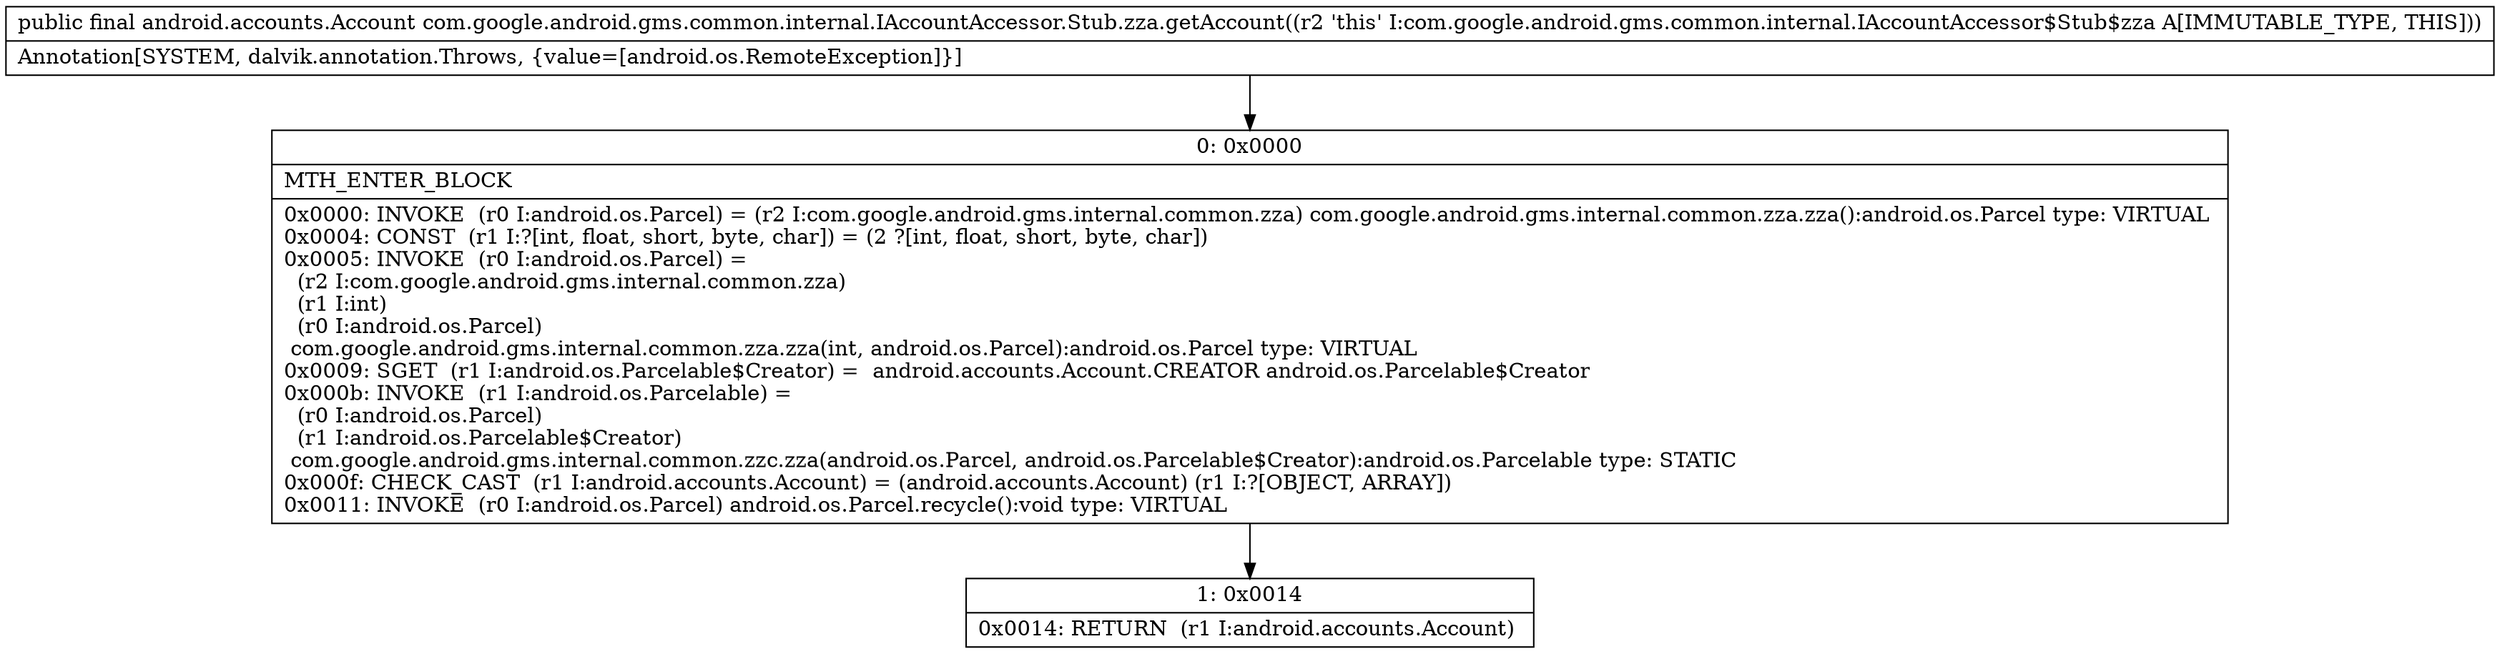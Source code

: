 digraph "CFG forcom.google.android.gms.common.internal.IAccountAccessor.Stub.zza.getAccount()Landroid\/accounts\/Account;" {
Node_0 [shape=record,label="{0\:\ 0x0000|MTH_ENTER_BLOCK\l|0x0000: INVOKE  (r0 I:android.os.Parcel) = (r2 I:com.google.android.gms.internal.common.zza) com.google.android.gms.internal.common.zza.zza():android.os.Parcel type: VIRTUAL \l0x0004: CONST  (r1 I:?[int, float, short, byte, char]) = (2 ?[int, float, short, byte, char]) \l0x0005: INVOKE  (r0 I:android.os.Parcel) = \l  (r2 I:com.google.android.gms.internal.common.zza)\l  (r1 I:int)\l  (r0 I:android.os.Parcel)\l com.google.android.gms.internal.common.zza.zza(int, android.os.Parcel):android.os.Parcel type: VIRTUAL \l0x0009: SGET  (r1 I:android.os.Parcelable$Creator) =  android.accounts.Account.CREATOR android.os.Parcelable$Creator \l0x000b: INVOKE  (r1 I:android.os.Parcelable) = \l  (r0 I:android.os.Parcel)\l  (r1 I:android.os.Parcelable$Creator)\l com.google.android.gms.internal.common.zzc.zza(android.os.Parcel, android.os.Parcelable$Creator):android.os.Parcelable type: STATIC \l0x000f: CHECK_CAST  (r1 I:android.accounts.Account) = (android.accounts.Account) (r1 I:?[OBJECT, ARRAY]) \l0x0011: INVOKE  (r0 I:android.os.Parcel) android.os.Parcel.recycle():void type: VIRTUAL \l}"];
Node_1 [shape=record,label="{1\:\ 0x0014|0x0014: RETURN  (r1 I:android.accounts.Account) \l}"];
MethodNode[shape=record,label="{public final android.accounts.Account com.google.android.gms.common.internal.IAccountAccessor.Stub.zza.getAccount((r2 'this' I:com.google.android.gms.common.internal.IAccountAccessor$Stub$zza A[IMMUTABLE_TYPE, THIS]))  | Annotation[SYSTEM, dalvik.annotation.Throws, \{value=[android.os.RemoteException]\}]\l}"];
MethodNode -> Node_0;
Node_0 -> Node_1;
}

